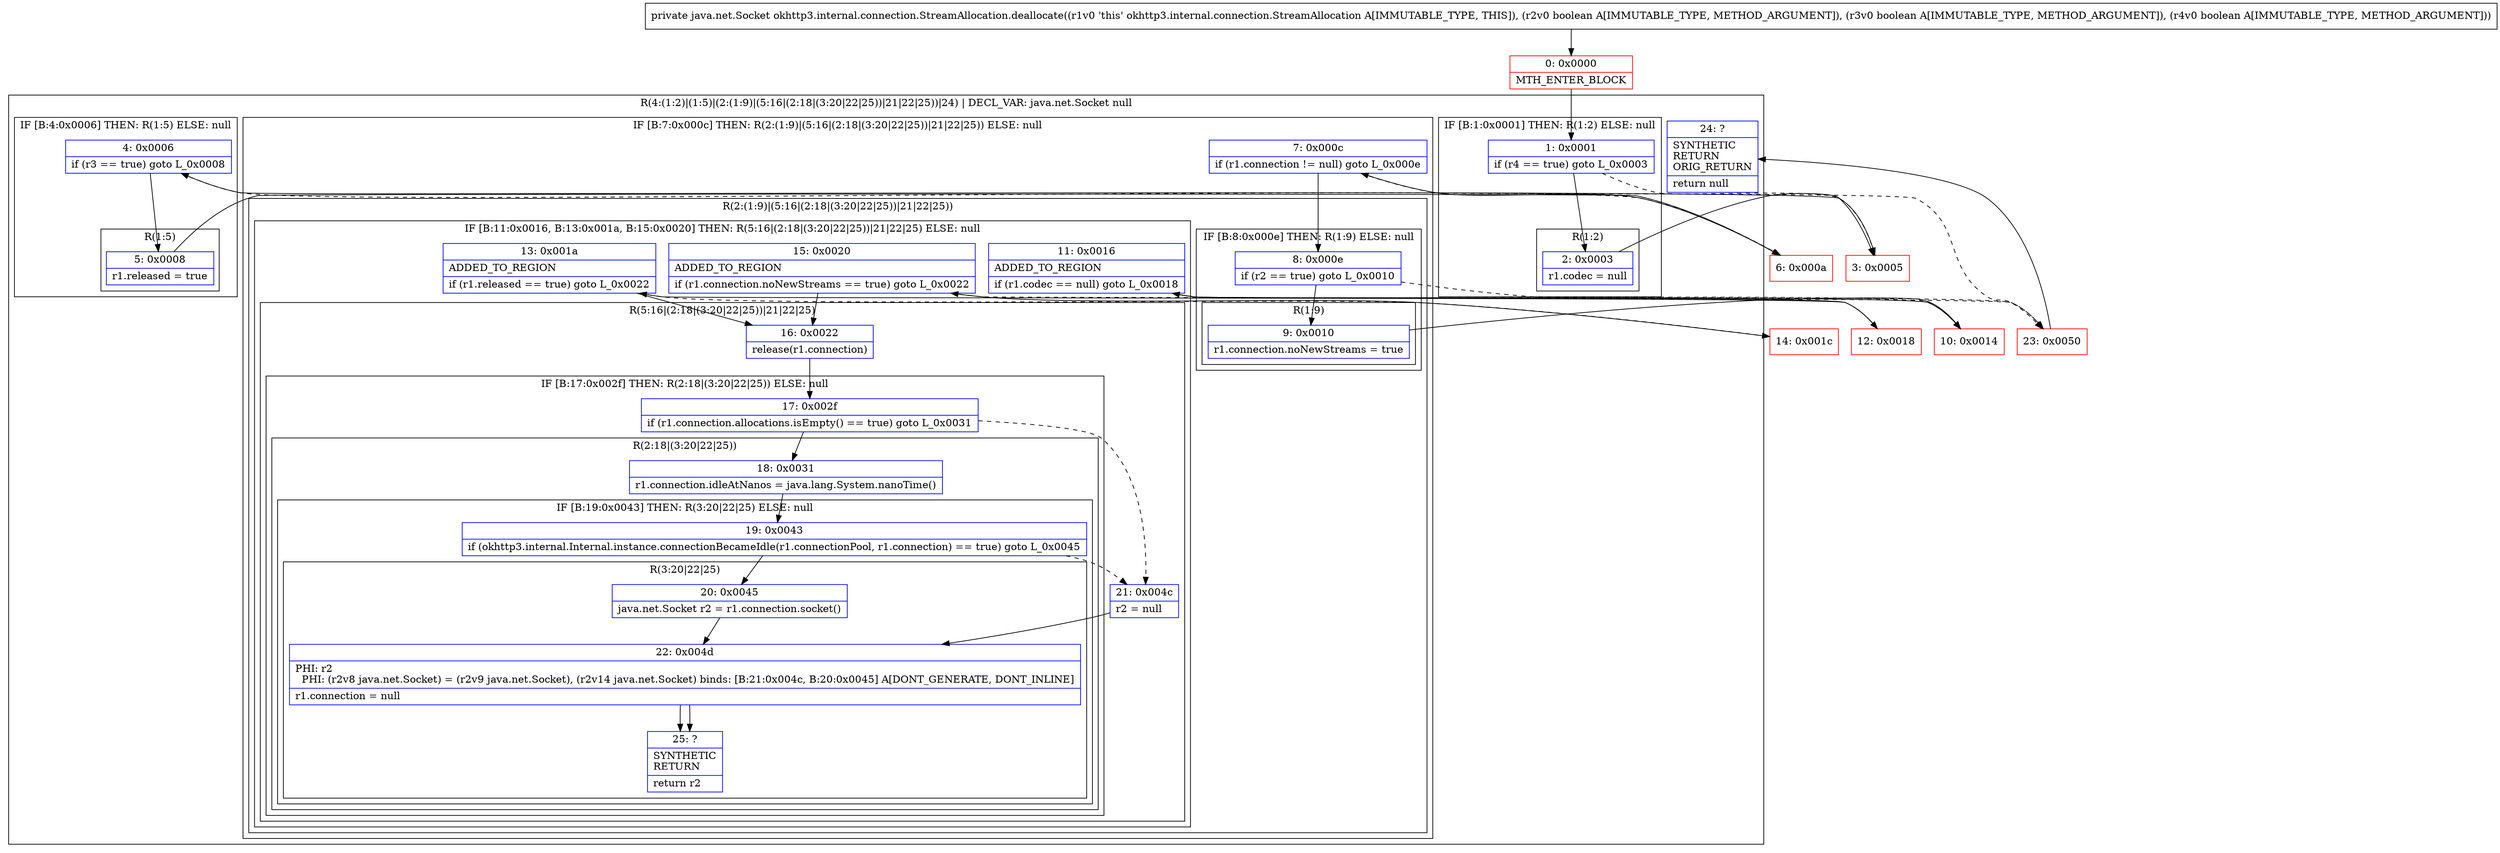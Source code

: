 digraph "CFG forokhttp3.internal.connection.StreamAllocation.deallocate(ZZZ)Ljava\/net\/Socket;" {
subgraph cluster_Region_1903697567 {
label = "R(4:(1:2)|(1:5)|(2:(1:9)|(5:16|(2:18|(3:20|22|25))|21|22|25))|24) | DECL_VAR: java.net.Socket null\l";
node [shape=record,color=blue];
subgraph cluster_IfRegion_1587284596 {
label = "IF [B:1:0x0001] THEN: R(1:2) ELSE: null";
node [shape=record,color=blue];
Node_1 [shape=record,label="{1\:\ 0x0001|if (r4 == true) goto L_0x0003\l}"];
subgraph cluster_Region_680319048 {
label = "R(1:2)";
node [shape=record,color=blue];
Node_2 [shape=record,label="{2\:\ 0x0003|r1.codec = null\l}"];
}
}
subgraph cluster_IfRegion_245664259 {
label = "IF [B:4:0x0006] THEN: R(1:5) ELSE: null";
node [shape=record,color=blue];
Node_4 [shape=record,label="{4\:\ 0x0006|if (r3 == true) goto L_0x0008\l}"];
subgraph cluster_Region_1058660782 {
label = "R(1:5)";
node [shape=record,color=blue];
Node_5 [shape=record,label="{5\:\ 0x0008|r1.released = true\l}"];
}
}
subgraph cluster_IfRegion_23626643 {
label = "IF [B:7:0x000c] THEN: R(2:(1:9)|(5:16|(2:18|(3:20|22|25))|21|22|25)) ELSE: null";
node [shape=record,color=blue];
Node_7 [shape=record,label="{7\:\ 0x000c|if (r1.connection != null) goto L_0x000e\l}"];
subgraph cluster_Region_1340622190 {
label = "R(2:(1:9)|(5:16|(2:18|(3:20|22|25))|21|22|25))";
node [shape=record,color=blue];
subgraph cluster_IfRegion_1698048514 {
label = "IF [B:8:0x000e] THEN: R(1:9) ELSE: null";
node [shape=record,color=blue];
Node_8 [shape=record,label="{8\:\ 0x000e|if (r2 == true) goto L_0x0010\l}"];
subgraph cluster_Region_366125979 {
label = "R(1:9)";
node [shape=record,color=blue];
Node_9 [shape=record,label="{9\:\ 0x0010|r1.connection.noNewStreams = true\l}"];
}
}
subgraph cluster_IfRegion_1348722345 {
label = "IF [B:11:0x0016, B:13:0x001a, B:15:0x0020] THEN: R(5:16|(2:18|(3:20|22|25))|21|22|25) ELSE: null";
node [shape=record,color=blue];
Node_11 [shape=record,label="{11\:\ 0x0016|ADDED_TO_REGION\l|if (r1.codec == null) goto L_0x0018\l}"];
Node_13 [shape=record,label="{13\:\ 0x001a|ADDED_TO_REGION\l|if (r1.released == true) goto L_0x0022\l}"];
Node_15 [shape=record,label="{15\:\ 0x0020|ADDED_TO_REGION\l|if (r1.connection.noNewStreams == true) goto L_0x0022\l}"];
subgraph cluster_Region_1027757761 {
label = "R(5:16|(2:18|(3:20|22|25))|21|22|25)";
node [shape=record,color=blue];
Node_16 [shape=record,label="{16\:\ 0x0022|release(r1.connection)\l}"];
subgraph cluster_IfRegion_1571627774 {
label = "IF [B:17:0x002f] THEN: R(2:18|(3:20|22|25)) ELSE: null";
node [shape=record,color=blue];
Node_17 [shape=record,label="{17\:\ 0x002f|if (r1.connection.allocations.isEmpty() == true) goto L_0x0031\l}"];
subgraph cluster_Region_153056627 {
label = "R(2:18|(3:20|22|25))";
node [shape=record,color=blue];
Node_18 [shape=record,label="{18\:\ 0x0031|r1.connection.idleAtNanos = java.lang.System.nanoTime()\l}"];
subgraph cluster_IfRegion_164745648 {
label = "IF [B:19:0x0043] THEN: R(3:20|22|25) ELSE: null";
node [shape=record,color=blue];
Node_19 [shape=record,label="{19\:\ 0x0043|if (okhttp3.internal.Internal.instance.connectionBecameIdle(r1.connectionPool, r1.connection) == true) goto L_0x0045\l}"];
subgraph cluster_Region_1065974307 {
label = "R(3:20|22|25)";
node [shape=record,color=blue];
Node_20 [shape=record,label="{20\:\ 0x0045|java.net.Socket r2 = r1.connection.socket()\l}"];
Node_22 [shape=record,label="{22\:\ 0x004d|PHI: r2 \l  PHI: (r2v8 java.net.Socket) = (r2v9 java.net.Socket), (r2v14 java.net.Socket) binds: [B:21:0x004c, B:20:0x0045] A[DONT_GENERATE, DONT_INLINE]\l|r1.connection = null\l}"];
Node_25 [shape=record,label="{25\:\ ?|SYNTHETIC\lRETURN\l|return r2\l}"];
}
}
}
}
Node_21 [shape=record,label="{21\:\ 0x004c|r2 = null\l}"];
Node_22 [shape=record,label="{22\:\ 0x004d|PHI: r2 \l  PHI: (r2v8 java.net.Socket) = (r2v9 java.net.Socket), (r2v14 java.net.Socket) binds: [B:21:0x004c, B:20:0x0045] A[DONT_GENERATE, DONT_INLINE]\l|r1.connection = null\l}"];
Node_25 [shape=record,label="{25\:\ ?|SYNTHETIC\lRETURN\l|return r2\l}"];
}
}
}
}
Node_24 [shape=record,label="{24\:\ ?|SYNTHETIC\lRETURN\lORIG_RETURN\l|return null\l}"];
}
Node_0 [shape=record,color=red,label="{0\:\ 0x0000|MTH_ENTER_BLOCK\l}"];
Node_3 [shape=record,color=red,label="{3\:\ 0x0005}"];
Node_6 [shape=record,color=red,label="{6\:\ 0x000a}"];
Node_10 [shape=record,color=red,label="{10\:\ 0x0014}"];
Node_12 [shape=record,color=red,label="{12\:\ 0x0018}"];
Node_14 [shape=record,color=red,label="{14\:\ 0x001c}"];
Node_23 [shape=record,color=red,label="{23\:\ 0x0050}"];
MethodNode[shape=record,label="{private java.net.Socket okhttp3.internal.connection.StreamAllocation.deallocate((r1v0 'this' okhttp3.internal.connection.StreamAllocation A[IMMUTABLE_TYPE, THIS]), (r2v0 boolean A[IMMUTABLE_TYPE, METHOD_ARGUMENT]), (r3v0 boolean A[IMMUTABLE_TYPE, METHOD_ARGUMENT]), (r4v0 boolean A[IMMUTABLE_TYPE, METHOD_ARGUMENT])) }"];
MethodNode -> Node_0;
Node_1 -> Node_2;
Node_1 -> Node_3[style=dashed];
Node_2 -> Node_3;
Node_4 -> Node_5;
Node_4 -> Node_6[style=dashed];
Node_5 -> Node_6;
Node_7 -> Node_8;
Node_7 -> Node_23[style=dashed];
Node_8 -> Node_9;
Node_8 -> Node_10[style=dashed];
Node_9 -> Node_10;
Node_11 -> Node_12;
Node_11 -> Node_23[style=dashed];
Node_13 -> Node_14[style=dashed];
Node_13 -> Node_16;
Node_15 -> Node_16;
Node_15 -> Node_23[style=dashed];
Node_16 -> Node_17;
Node_17 -> Node_18;
Node_17 -> Node_21[style=dashed];
Node_18 -> Node_19;
Node_19 -> Node_20;
Node_19 -> Node_21[style=dashed];
Node_20 -> Node_22;
Node_22 -> Node_25;
Node_21 -> Node_22;
Node_22 -> Node_25;
Node_0 -> Node_1;
Node_3 -> Node_4;
Node_6 -> Node_7;
Node_10 -> Node_11;
Node_12 -> Node_13;
Node_14 -> Node_15;
Node_23 -> Node_24;
}


